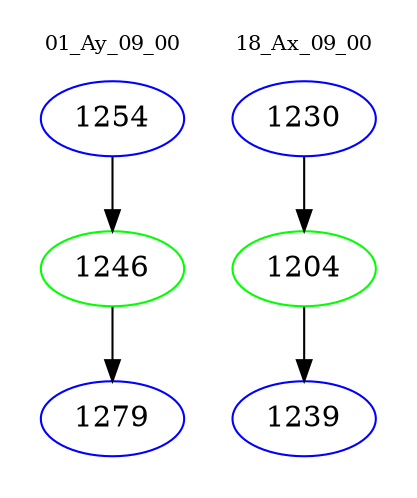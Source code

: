 digraph{
subgraph cluster_0 {
color = white
label = "01_Ay_09_00";
fontsize=10;
T0_1254 [label="1254", color="blue"]
T0_1254 -> T0_1246 [color="black"]
T0_1246 [label="1246", color="green"]
T0_1246 -> T0_1279 [color="black"]
T0_1279 [label="1279", color="blue"]
}
subgraph cluster_1 {
color = white
label = "18_Ax_09_00";
fontsize=10;
T1_1230 [label="1230", color="blue"]
T1_1230 -> T1_1204 [color="black"]
T1_1204 [label="1204", color="green"]
T1_1204 -> T1_1239 [color="black"]
T1_1239 [label="1239", color="blue"]
}
}
